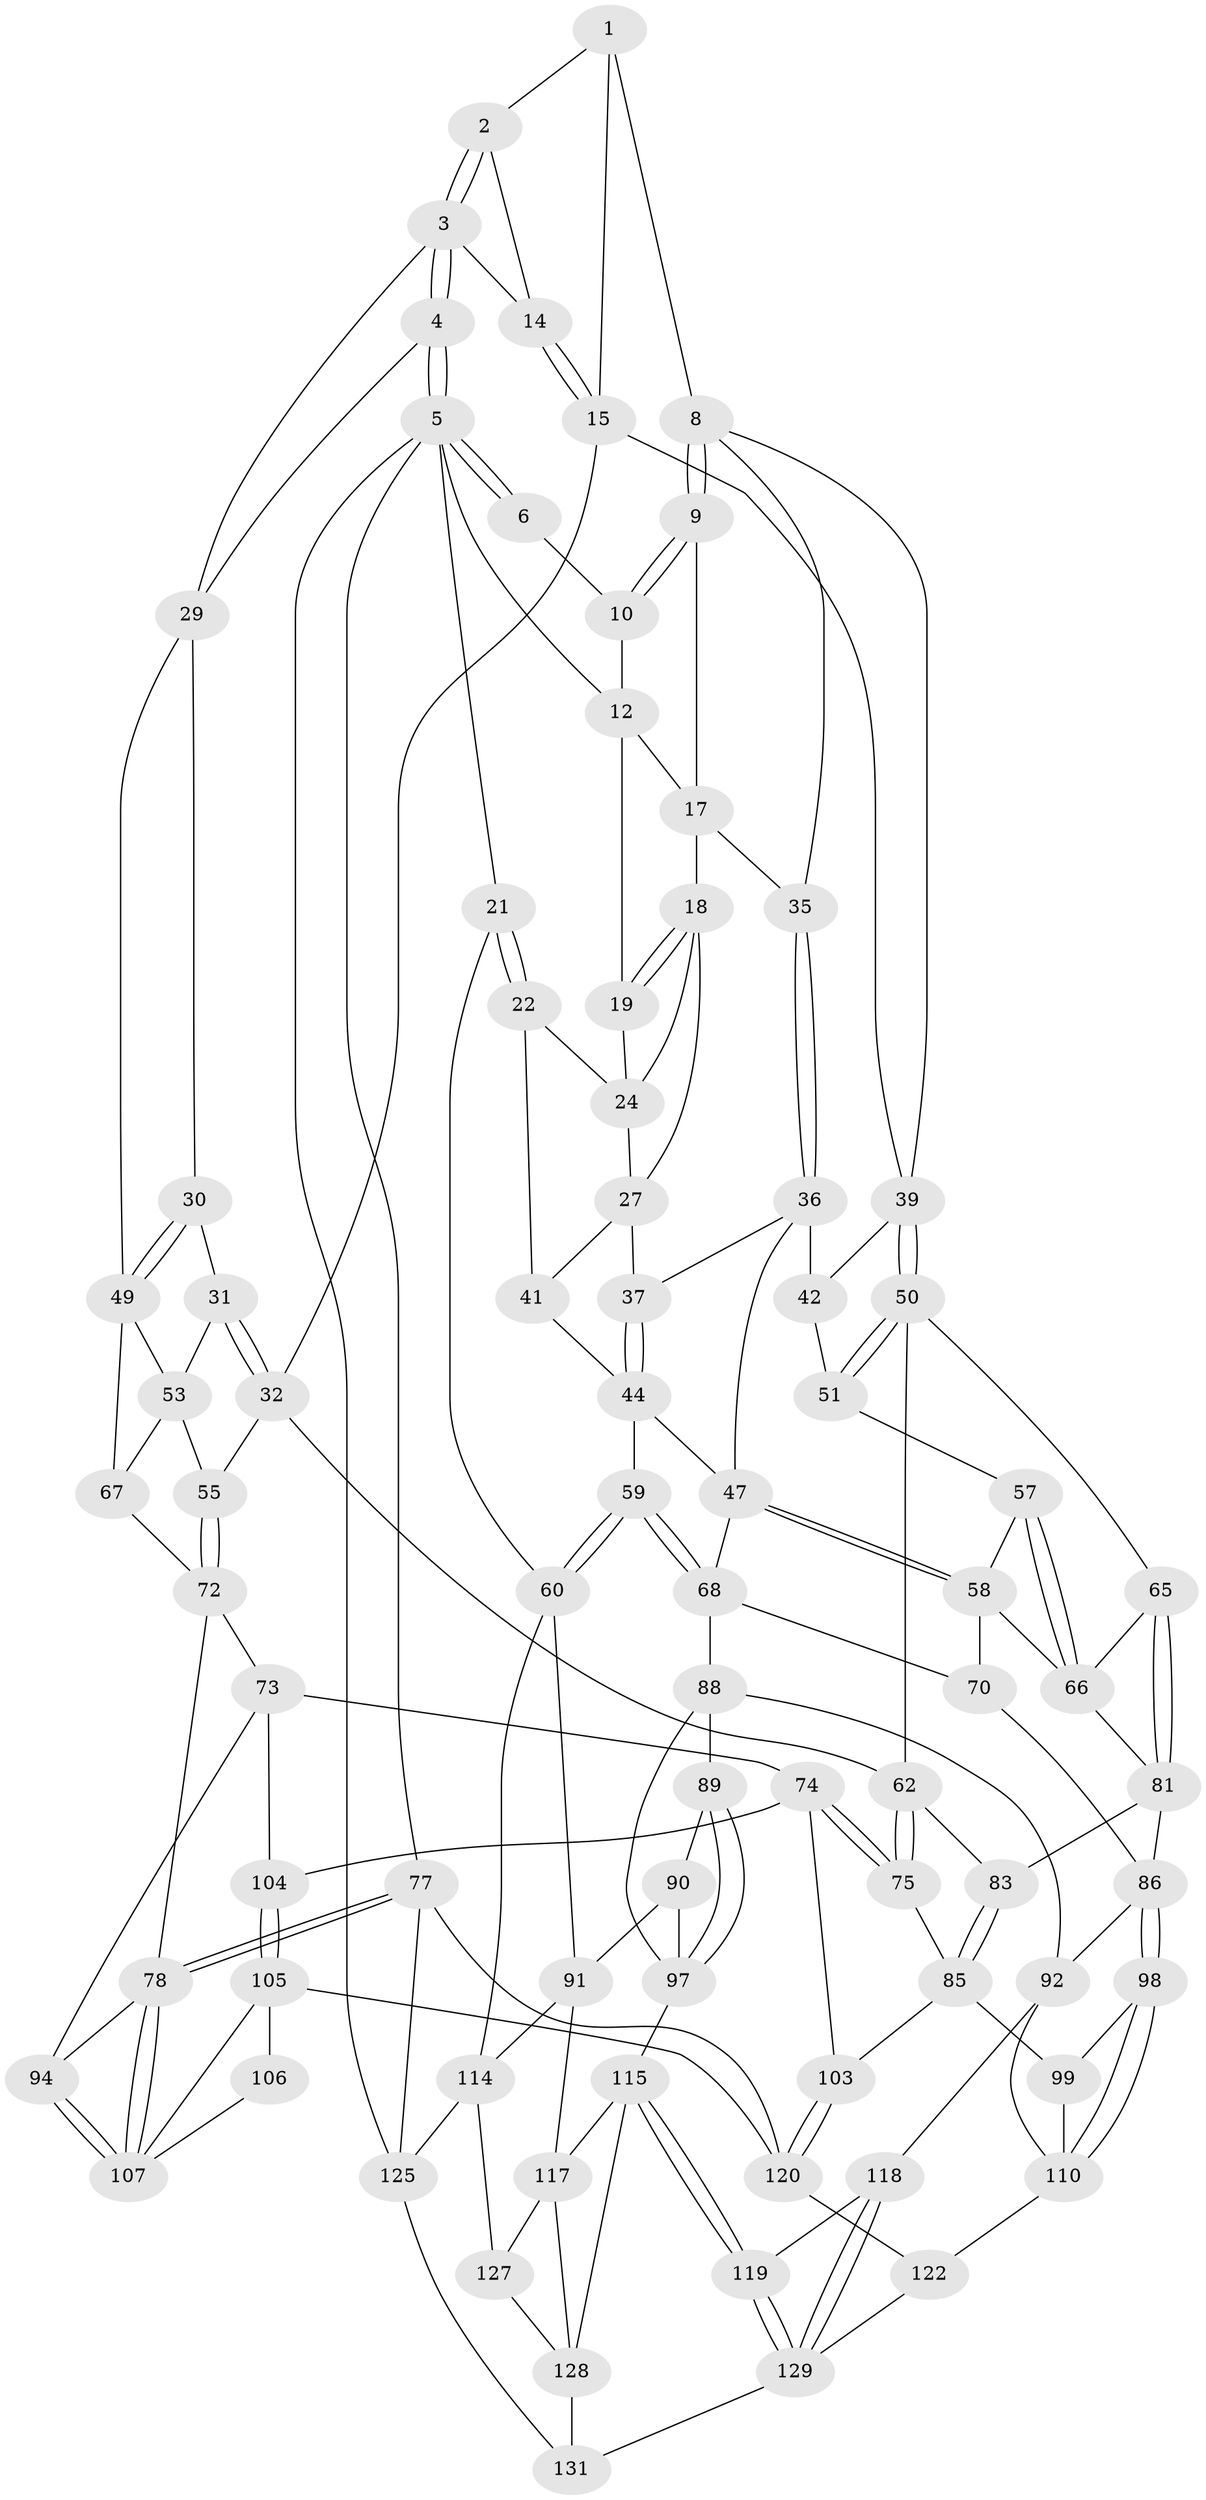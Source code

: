 // Generated by graph-tools (version 1.1) at 2025/52/02/27/25 19:52:44]
// undirected, 83 vertices, 182 edges
graph export_dot {
graph [start="1"]
  node [color=gray90,style=filled];
  1 [pos="+0.6620483036817503+0.010636525214682568",super="+7"];
  2 [pos="+0.664980693763103+0.015735652380545837"];
  3 [pos="+0.8073726938306142+0.09378054545193079",super="+16"];
  4 [pos="+1+0"];
  5 [pos="+1+0",super="+11"];
  6 [pos="+0.6219095675259297+0"];
  8 [pos="+0.5352711921724618+0.15801029189217558",super="+38"];
  9 [pos="+0.4708293821603469+0.0748312095519449"];
  10 [pos="+0.41328258527506473+0"];
  12 [pos="+0.2297889761385836+0",super="+13"];
  14 [pos="+0.6727022146431493+0.07396521981905851"];
  15 [pos="+0.6242090543373149+0.26346096908335576",super="+33"];
  17 [pos="+0.30755059316110284+0.14423445642796268",super="+20"];
  18 [pos="+0.236275764186979+0.19343214892419755",super="+26"];
  19 [pos="+0.1821923505308264+0"];
  21 [pos="+0+0.1986660283247782"];
  22 [pos="+0+0.19797298970133684",super="+23"];
  24 [pos="+0.1126045270909518+0.0992660977268438",super="+25"];
  27 [pos="+0.20001636502070952+0.2532873280746047",super="+28"];
  29 [pos="+0.7699600705859055+0.21168636056102605",super="+34"];
  30 [pos="+0.7616796562839251+0.24507189305779659"];
  31 [pos="+0.7480833367358449+0.2649603603059021"];
  32 [pos="+0.7337356318867245+0.27812021558239614",super="+56"];
  35 [pos="+0.3785131143067328+0.241275949233134"];
  36 [pos="+0.2899886173555061+0.28000751775620875",super="+43"];
  37 [pos="+0.2128444240211171+0.2619482020305917"];
  39 [pos="+0.5917067791570764+0.33581150771576423",super="+40"];
  41 [pos="+0.14703961742600016+0.27673015427625436",super="+46"];
  42 [pos="+0.3867960099715579+0.3393740308477644"];
  44 [pos="+0.2460680548674361+0.40051736095763485",super="+45"];
  47 [pos="+0.30822735750610325+0.40285680312991484",super="+48"];
  49 [pos="+1+0.1176591867731932",super="+52"];
  50 [pos="+0.5859548294843091+0.35690988910037785",super="+64"];
  51 [pos="+0.4234146563330125+0.3920810036018126"];
  53 [pos="+0.8960006990992798+0.2944217603863687",super="+54"];
  55 [pos="+0.8450377982779059+0.41594137906497747"];
  57 [pos="+0.40792549769231873+0.4287070665079452"];
  58 [pos="+0.34243144137914266+0.4374098252745498",super="+69"];
  59 [pos="+0.052703632384084216+0.48451647614846427"];
  60 [pos="+0+0.5195905560084626",super="+61"];
  62 [pos="+0.7364375869944675+0.46253314403102863",super="+63"];
  65 [pos="+0.546262413886073+0.422310141705076"];
  66 [pos="+0.43827859956449294+0.45978736375490337",super="+76"];
  67 [pos="+1+0.365208517086223"];
  68 [pos="+0.23491775425321848+0.518613911215287",super="+71"];
  70 [pos="+0.2830155082892853+0.5353482910109492"];
  72 [pos="+0.8490699999612037+0.5184776867996023",super="+80"];
  73 [pos="+0.8433839056715884+0.5329121092411602",super="+96"];
  74 [pos="+0.7799816165628743+0.578598912635389",super="+102"];
  75 [pos="+0.770523241691187+0.5757214800770443"];
  77 [pos="+1+1",super="+133"];
  78 [pos="+1+1",super="+79"];
  81 [pos="+0.4952470598272545+0.5455047355284933",super="+82"];
  83 [pos="+0.6438553155641309+0.5593600441999803",super="+84"];
  85 [pos="+0.6611929370213372+0.5742705178990047",super="+100"];
  86 [pos="+0.42664141634416036+0.6373034041942889",super="+87"];
  88 [pos="+0.24627033579665827+0.5397483077163364",super="+93"];
  89 [pos="+0.2279373660335059+0.5817155674228212"];
  90 [pos="+0.15342072817246255+0.6586559055079058"];
  91 [pos="+0.1307657971606127+0.655409346171154",super="+113"];
  92 [pos="+0.37033289157951393+0.654285646192236",super="+112"];
  94 [pos="+1+0.6251861744383382",super="+95"];
  97 [pos="+0.30872166645212684+0.6865122841800115",super="+109"];
  98 [pos="+0.4439255991510562+0.6534952073915549"];
  99 [pos="+0.5778952963435338+0.6033179427339463",super="+101"];
  103 [pos="+0.7327589610358096+0.713222808342643"];
  104 [pos="+0.8174072839272968+0.6900651669751664"];
  105 [pos="+0.8238440826218119+0.7010498452277598",super="+123"];
  106 [pos="+0.9303275028415561+0.6920027563217318"];
  107 [pos="+0.9387044796331465+0.7992590692005931",super="+108"];
  110 [pos="+0.5364078161020364+0.78675799886699",super="+111"];
  114 [pos="+0+0.7081724826714394",super="+124"];
  115 [pos="+0.2636028346959553+0.7440343211356442",super="+116"];
  117 [pos="+0.0916136247508505+0.7715715254692891",super="+126"];
  118 [pos="+0.3828079567042309+0.8417326721842591"];
  119 [pos="+0.26391585248443794+0.7445211162397646"];
  120 [pos="+0.6609198206704299+1",super="+121"];
  122 [pos="+0.542366911539632+0.9189738429992254"];
  125 [pos="+0+1",super="+134"];
  127 [pos="+0+0.889973293673424"];
  128 [pos="+0.14747997296453105+0.8635311955596552",super="+132"];
  129 [pos="+0.2607585249330278+0.8929667133145195",super="+130"];
  131 [pos="+0.18902244464556744+0.9721450559161825"];
  1 -- 2;
  1 -- 8;
  1 -- 15;
  2 -- 3;
  2 -- 3;
  2 -- 14;
  3 -- 4;
  3 -- 4;
  3 -- 29;
  3 -- 14;
  4 -- 5;
  4 -- 5;
  4 -- 29;
  5 -- 6;
  5 -- 6;
  5 -- 77;
  5 -- 125;
  5 -- 21;
  5 -- 12;
  6 -- 10;
  8 -- 9;
  8 -- 9;
  8 -- 35;
  8 -- 39;
  9 -- 10;
  9 -- 10;
  9 -- 17;
  10 -- 12;
  12 -- 19;
  12 -- 17;
  14 -- 15;
  14 -- 15;
  15 -- 32;
  15 -- 39;
  17 -- 18;
  17 -- 35;
  18 -- 19;
  18 -- 19;
  18 -- 24;
  18 -- 27;
  19 -- 24;
  21 -- 22;
  21 -- 22;
  21 -- 60;
  22 -- 24;
  22 -- 41 [weight=2];
  24 -- 27;
  27 -- 37;
  27 -- 41;
  29 -- 30;
  29 -- 49;
  30 -- 31;
  30 -- 49;
  30 -- 49;
  31 -- 32;
  31 -- 32;
  31 -- 53;
  32 -- 62;
  32 -- 55;
  35 -- 36;
  35 -- 36;
  36 -- 37;
  36 -- 42;
  36 -- 47;
  37 -- 44;
  37 -- 44;
  39 -- 50;
  39 -- 50;
  39 -- 42;
  41 -- 44;
  42 -- 51;
  44 -- 59;
  44 -- 47;
  47 -- 58;
  47 -- 58;
  47 -- 68;
  49 -- 67;
  49 -- 53;
  50 -- 51;
  50 -- 51;
  50 -- 65;
  50 -- 62;
  51 -- 57;
  53 -- 67;
  53 -- 55;
  55 -- 72;
  55 -- 72;
  57 -- 58;
  57 -- 66;
  57 -- 66;
  58 -- 66;
  58 -- 70;
  59 -- 60;
  59 -- 60;
  59 -- 68;
  59 -- 68;
  60 -- 91;
  60 -- 114;
  62 -- 75;
  62 -- 75;
  62 -- 83;
  65 -- 66;
  65 -- 81;
  65 -- 81;
  66 -- 81;
  67 -- 72;
  68 -- 88;
  68 -- 70;
  70 -- 86;
  72 -- 73;
  72 -- 78;
  73 -- 74;
  73 -- 104;
  73 -- 94;
  74 -- 75;
  74 -- 75;
  74 -- 104;
  74 -- 103;
  75 -- 85;
  77 -- 78;
  77 -- 78;
  77 -- 125 [weight=2];
  77 -- 120;
  78 -- 107;
  78 -- 107;
  78 -- 94;
  81 -- 86;
  81 -- 83;
  83 -- 85;
  83 -- 85;
  85 -- 103;
  85 -- 99;
  86 -- 98;
  86 -- 98;
  86 -- 92;
  88 -- 89;
  88 -- 97;
  88 -- 92;
  89 -- 90;
  89 -- 97;
  89 -- 97;
  90 -- 91;
  90 -- 97;
  91 -- 114;
  91 -- 117;
  92 -- 118;
  92 -- 110;
  94 -- 107;
  94 -- 107;
  97 -- 115;
  98 -- 99;
  98 -- 110;
  98 -- 110;
  99 -- 110;
  103 -- 120;
  103 -- 120;
  104 -- 105;
  104 -- 105;
  105 -- 106;
  105 -- 120;
  105 -- 107;
  106 -- 107;
  110 -- 122;
  114 -- 125;
  114 -- 127;
  115 -- 119;
  115 -- 119;
  115 -- 128;
  115 -- 117;
  117 -- 128;
  117 -- 127;
  118 -- 119;
  118 -- 129;
  118 -- 129;
  119 -- 129;
  119 -- 129;
  120 -- 122;
  122 -- 129;
  125 -- 131;
  127 -- 128;
  128 -- 131;
  129 -- 131;
}
